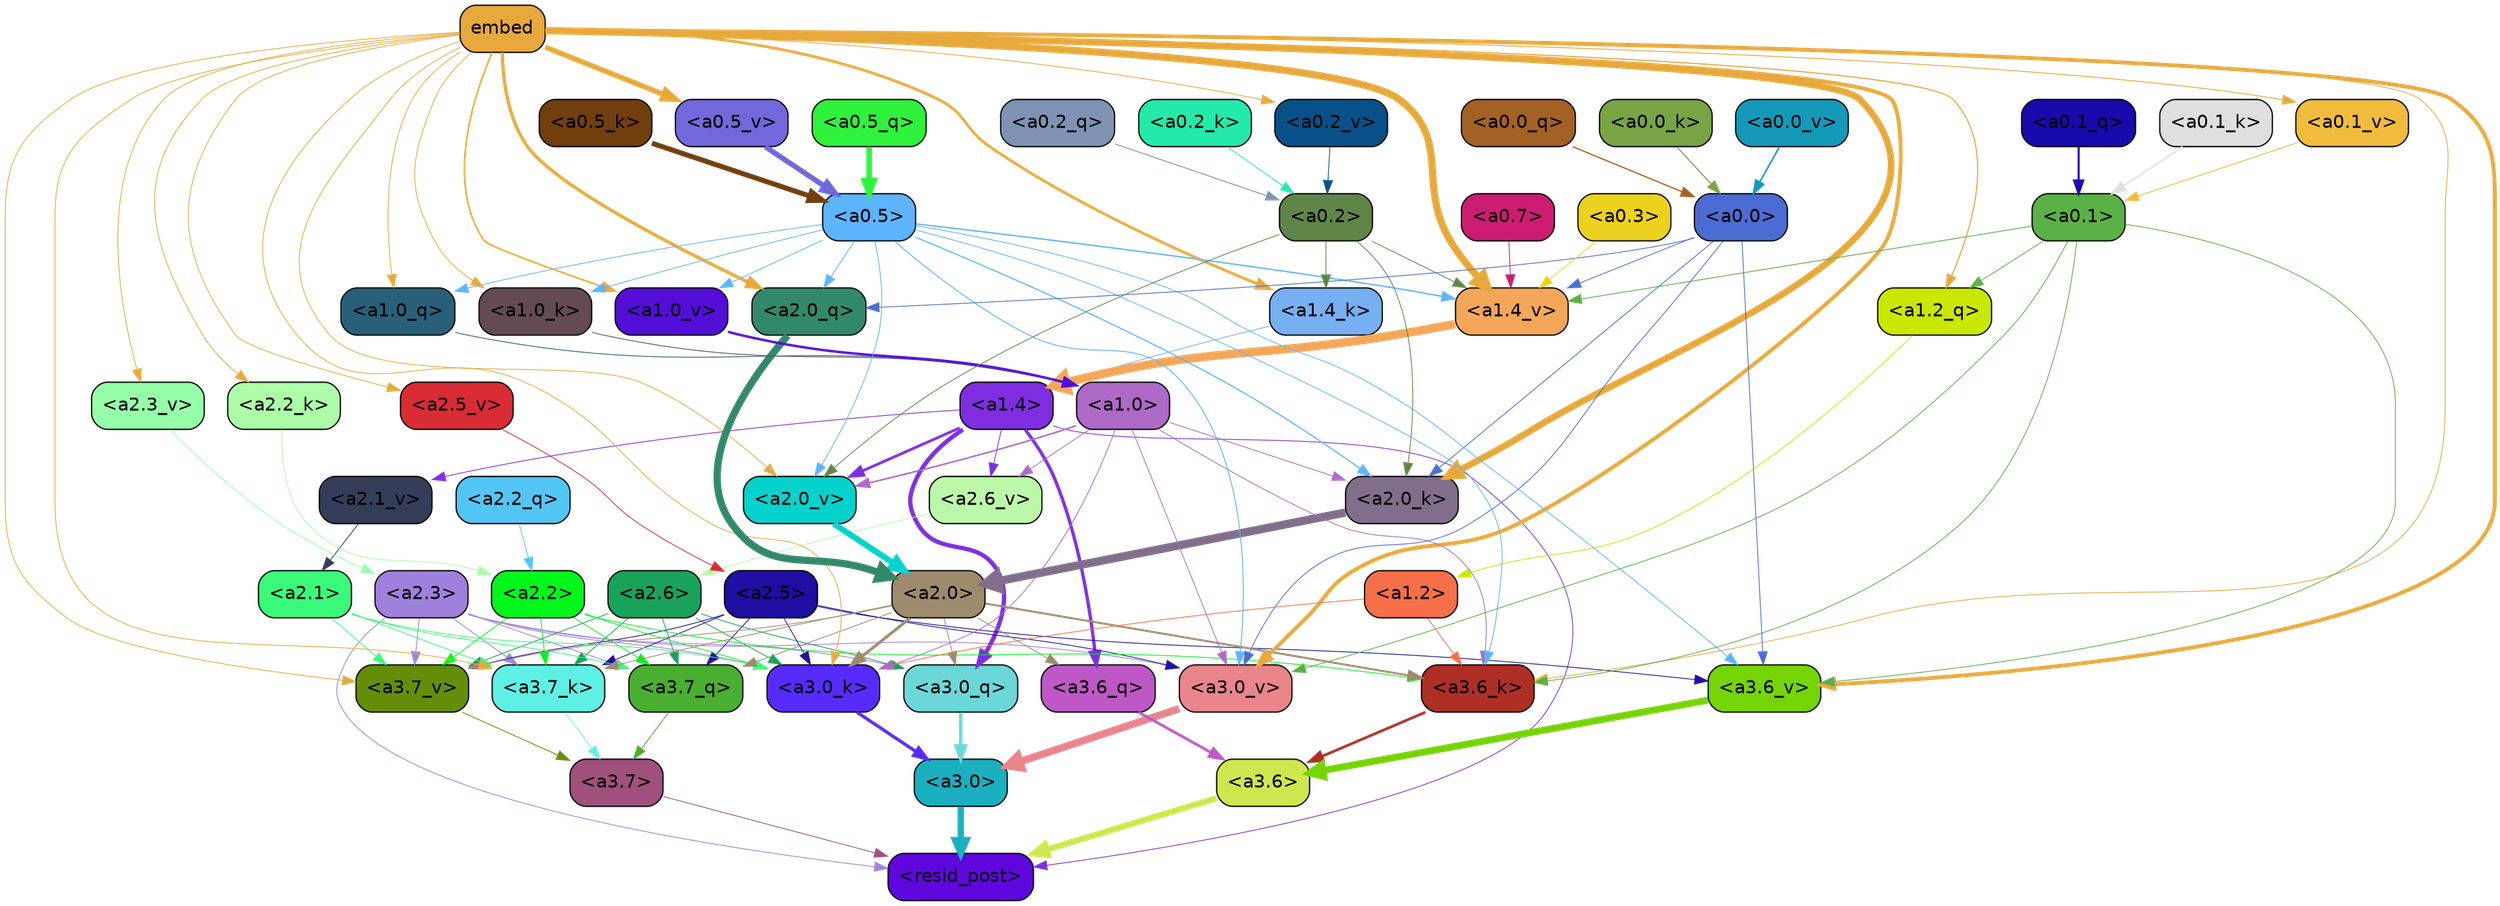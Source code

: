strict digraph "" {
	graph [bgcolor=transparent,
		layout=dot,
		overlap=false,
		splines=true
	];
	"<a3.7>"	[color=black,
		fillcolor="#9f507c",
		fontname=Helvetica,
		shape=box,
		style="filled, rounded"];
	"<resid_post>"	[color=black,
		fillcolor="#5e07df",
		fontname=Helvetica,
		shape=box,
		style="filled, rounded"];
	"<a3.7>" -> "<resid_post>"	[color="#9f507c",
		penwidth=0.6];
	"<a3.6>"	[color=black,
		fillcolor="#d0e64e",
		fontname=Helvetica,
		shape=box,
		style="filled, rounded"];
	"<a3.6>" -> "<resid_post>"	[color="#d0e64e",
		penwidth=4.753257989883423];
	"<a3.0>"	[color=black,
		fillcolor="#1ab0bf",
		fontname=Helvetica,
		shape=box,
		style="filled, rounded"];
	"<a3.0>" -> "<resid_post>"	[color="#1ab0bf",
		penwidth=4.90053927898407];
	"<a2.3>"	[color=black,
		fillcolor="#9f81dd",
		fontname=Helvetica,
		shape=box,
		style="filled, rounded"];
	"<a2.3>" -> "<resid_post>"	[color="#9f81dd",
		penwidth=0.6];
	"<a3.7_q>"	[color=black,
		fillcolor="#4aae31",
		fontname=Helvetica,
		shape=box,
		style="filled, rounded"];
	"<a2.3>" -> "<a3.7_q>"	[color="#9f81dd",
		penwidth=0.6];
	"<a3.0_q>"	[color=black,
		fillcolor="#6cd7d8",
		fontname=Helvetica,
		shape=box,
		style="filled, rounded"];
	"<a2.3>" -> "<a3.0_q>"	[color="#9f81dd",
		penwidth=0.6];
	"<a3.7_k>"	[color=black,
		fillcolor="#5ef0e4",
		fontname=Helvetica,
		shape=box,
		style="filled, rounded"];
	"<a2.3>" -> "<a3.7_k>"	[color="#9f81dd",
		penwidth=0.6];
	"<a3.0_k>"	[color=black,
		fillcolor="#572bfe",
		fontname=Helvetica,
		shape=box,
		style="filled, rounded"];
	"<a2.3>" -> "<a3.0_k>"	[color="#9f81dd",
		penwidth=0.6];
	"<a3.7_v>"	[color=black,
		fillcolor="#648e08",
		fontname=Helvetica,
		shape=box,
		style="filled, rounded"];
	"<a2.3>" -> "<a3.7_v>"	[color="#9f81dd",
		penwidth=0.6];
	"<a3.0_v>"	[color=black,
		fillcolor="#e9858b",
		fontname=Helvetica,
		shape=box,
		style="filled, rounded"];
	"<a2.3>" -> "<a3.0_v>"	[color="#9f81dd",
		penwidth=0.6];
	"<a1.4>"	[color=black,
		fillcolor="#7e2de0",
		fontname=Helvetica,
		shape=box,
		style="filled, rounded"];
	"<a1.4>" -> "<resid_post>"	[color="#7e2de0",
		penwidth=0.6];
	"<a3.6_q>"	[color=black,
		fillcolor="#be58c7",
		fontname=Helvetica,
		shape=box,
		style="filled, rounded"];
	"<a1.4>" -> "<a3.6_q>"	[color="#7e2de0",
		penwidth=2.5149343013763428];
	"<a1.4>" -> "<a3.0_q>"	[color="#7e2de0",
		penwidth=3.2760138511657715];
	"<a2.6_v>"	[color=black,
		fillcolor="#bcf8aa",
		fontname=Helvetica,
		shape=box,
		style="filled, rounded"];
	"<a1.4>" -> "<a2.6_v>"	[color="#7e2de0",
		penwidth=0.6];
	"<a2.1_v>"	[color=black,
		fillcolor="#343e58",
		fontname=Helvetica,
		shape=box,
		style="filled, rounded"];
	"<a1.4>" -> "<a2.1_v>"	[color="#7e2de0",
		penwidth=0.6];
	"<a2.0_v>"	[color=black,
		fillcolor="#05d2cc",
		fontname=Helvetica,
		shape=box,
		style="filled, rounded"];
	"<a1.4>" -> "<a2.0_v>"	[color="#7e2de0",
		penwidth=2.0870713144540787];
	"<a3.7_q>" -> "<a3.7>"	[color="#4aae31",
		penwidth=0.6];
	"<a3.6_q>" -> "<a3.6>"	[color="#be58c7",
		penwidth=2.091020345687866];
	"<a3.0_q>" -> "<a3.0>"	[color="#6cd7d8",
		penwidth=2.7421876192092896];
	"<a3.7_k>" -> "<a3.7>"	[color="#5ef0e4",
		penwidth=0.6];
	"<a3.6_k>"	[color=black,
		fillcolor="#ae2f25",
		fontname=Helvetica,
		shape=box,
		style="filled, rounded"];
	"<a3.6_k>" -> "<a3.6>"	[color="#ae2f25",
		penwidth=2.048597991466522];
	"<a3.0_k>" -> "<a3.0>"	[color="#572bfe",
		penwidth=2.476402521133423];
	"<a3.7_v>" -> "<a3.7>"	[color="#648e08",
		penwidth=0.6];
	"<a3.6_v>"	[color=black,
		fillcolor="#74d404",
		fontname=Helvetica,
		shape=box,
		style="filled, rounded"];
	"<a3.6_v>" -> "<a3.6>"	[color="#74d404",
		penwidth=5.2550448179244995];
	"<a3.0_v>" -> "<a3.0>"	[color="#e9858b",
		penwidth=5.652270674705505];
	"<a2.6>"	[color=black,
		fillcolor="#19a259",
		fontname=Helvetica,
		shape=box,
		style="filled, rounded"];
	"<a2.6>" -> "<a3.7_q>"	[color="#19a259",
		penwidth=0.6];
	"<a2.6>" -> "<a3.0_q>"	[color="#19a259",
		penwidth=0.6];
	"<a2.6>" -> "<a3.7_k>"	[color="#19a259",
		penwidth=0.6];
	"<a2.6>" -> "<a3.0_k>"	[color="#19a259",
		penwidth=0.6];
	"<a2.6>" -> "<a3.7_v>"	[color="#19a259",
		penwidth=0.6];
	"<a2.5>"	[color=black,
		fillcolor="#1e0ea1",
		fontname=Helvetica,
		shape=box,
		style="filled, rounded"];
	"<a2.5>" -> "<a3.7_q>"	[color="#1e0ea1",
		penwidth=0.6];
	"<a2.5>" -> "<a3.7_k>"	[color="#1e0ea1",
		penwidth=0.6];
	"<a2.5>" -> "<a3.0_k>"	[color="#1e0ea1",
		penwidth=0.6];
	"<a2.5>" -> "<a3.7_v>"	[color="#1e0ea1",
		penwidth=0.6];
	"<a2.5>" -> "<a3.6_v>"	[color="#1e0ea1",
		penwidth=0.6];
	"<a2.5>" -> "<a3.0_v>"	[color="#1e0ea1",
		penwidth=0.6];
	"<a2.2>"	[color=black,
		fillcolor="#02f71b",
		fontname=Helvetica,
		shape=box,
		style="filled, rounded"];
	"<a2.2>" -> "<a3.7_q>"	[color="#02f71b",
		penwidth=0.6];
	"<a2.2>" -> "<a3.7_k>"	[color="#02f71b",
		penwidth=0.6];
	"<a2.2>" -> "<a3.6_k>"	[color="#02f71b",
		penwidth=0.6];
	"<a2.2>" -> "<a3.0_k>"	[color="#02f71b",
		penwidth=0.6];
	"<a2.2>" -> "<a3.7_v>"	[color="#02f71b",
		penwidth=0.6];
	"<a2.1>"	[color=black,
		fillcolor="#3afb79",
		fontname=Helvetica,
		shape=box,
		style="filled, rounded"];
	"<a2.1>" -> "<a3.7_q>"	[color="#3afb79",
		penwidth=0.6];
	"<a2.1>" -> "<a3.7_k>"	[color="#3afb79",
		penwidth=0.6];
	"<a2.1>" -> "<a3.0_k>"	[color="#3afb79",
		penwidth=0.6];
	"<a2.1>" -> "<a3.7_v>"	[color="#3afb79",
		penwidth=0.6];
	"<a2.0>"	[color=black,
		fillcolor="#9e8a6c",
		fontname=Helvetica,
		shape=box,
		style="filled, rounded"];
	"<a2.0>" -> "<a3.7_q>"	[color="#9e8a6c",
		penwidth=0.6];
	"<a2.0>" -> "<a3.6_q>"	[color="#9e8a6c",
		penwidth=0.6];
	"<a2.0>" -> "<a3.0_q>"	[color="#9e8a6c",
		penwidth=0.6];
	"<a2.0>" -> "<a3.7_k>"	[color="#9e8a6c",
		penwidth=0.6];
	"<a2.0>" -> "<a3.6_k>"	[color="#9e8a6c",
		penwidth=1.5290023684501648];
	"<a2.0>" -> "<a3.0_k>"	[color="#9e8a6c",
		penwidth=2.2635570764541626];
	"<a2.0>" -> "<a3.7_v>"	[color="#9e8a6c",
		penwidth=0.6];
	embed	[color=black,
		fillcolor="#e8a93c",
		fontname=Helvetica,
		shape=box,
		style="filled, rounded"];
	embed -> "<a3.7_k>"	[color="#e8a93c",
		penwidth=0.6];
	embed -> "<a3.6_k>"	[color="#e8a93c",
		penwidth=0.6];
	embed -> "<a3.0_k>"	[color="#e8a93c",
		penwidth=0.6];
	embed -> "<a3.7_v>"	[color="#e8a93c",
		penwidth=0.6];
	embed -> "<a3.6_v>"	[color="#e8a93c",
		penwidth=2.9556376338005066];
	embed -> "<a3.0_v>"	[color="#e8a93c",
		penwidth=2.972973108291626];
	"<a2.0_q>"	[color=black,
		fillcolor="#32896a",
		fontname=Helvetica,
		shape=box,
		style="filled, rounded"];
	embed -> "<a2.0_q>"	[color="#e8a93c",
		penwidth=2.522909115999937];
	"<a2.2_k>"	[color=black,
		fillcolor="#acfca8",
		fontname=Helvetica,
		shape=box,
		style="filled, rounded"];
	embed -> "<a2.2_k>"	[color="#e8a93c",
		penwidth=0.6];
	"<a2.0_k>"	[color=black,
		fillcolor="#806e8a",
		fontname=Helvetica,
		shape=box,
		style="filled, rounded"];
	embed -> "<a2.0_k>"	[color="#e8a93c",
		penwidth=5.094568967819214];
	"<a2.5_v>"	[color=black,
		fillcolor="#d92c35",
		fontname=Helvetica,
		shape=box,
		style="filled, rounded"];
	embed -> "<a2.5_v>"	[color="#e8a93c",
		penwidth=0.6];
	"<a2.3_v>"	[color=black,
		fillcolor="#95ffa9",
		fontname=Helvetica,
		shape=box,
		style="filled, rounded"];
	embed -> "<a2.3_v>"	[color="#e8a93c",
		penwidth=0.6];
	embed -> "<a2.0_v>"	[color="#e8a93c",
		penwidth=0.6];
	"<a1.2_q>"	[color=black,
		fillcolor="#cae700",
		fontname=Helvetica,
		shape=box,
		style="filled, rounded"];
	embed -> "<a1.2_q>"	[color="#e8a93c",
		penwidth=0.8520002365112305];
	"<a1.0_q>"	[color=black,
		fillcolor="#28607a",
		fontname=Helvetica,
		shape=box,
		style="filled, rounded"];
	embed -> "<a1.0_q>"	[color="#e8a93c",
		penwidth=0.6];
	"<a1.4_k>"	[color=black,
		fillcolor="#76aff2",
		fontname=Helvetica,
		shape=box,
		style="filled, rounded"];
	embed -> "<a1.4_k>"	[color="#e8a93c",
		penwidth=2.115079402923584];
	"<a1.0_k>"	[color=black,
		fillcolor="#634a55",
		fontname=Helvetica,
		shape=box,
		style="filled, rounded"];
	embed -> "<a1.0_k>"	[color="#e8a93c",
		penwidth=0.6];
	"<a1.4_v>"	[color=black,
		fillcolor="#f4a758",
		fontname=Helvetica,
		shape=box,
		style="filled, rounded"];
	embed -> "<a1.4_v>"	[color="#e8a93c",
		penwidth=5.504090070724487];
	"<a1.0_v>"	[color=black,
		fillcolor="#530ed7",
		fontname=Helvetica,
		shape=box,
		style="filled, rounded"];
	embed -> "<a1.0_v>"	[color="#e8a93c",
		penwidth=1.2935692071914673];
	"<a0.5_v>"	[color=black,
		fillcolor="#7168db",
		fontname=Helvetica,
		shape=box,
		style="filled, rounded"];
	embed -> "<a0.5_v>"	[color="#e8a93c",
		penwidth=4.012355327606201];
	"<a0.2_v>"	[color=black,
		fillcolor="#085188",
		fontname=Helvetica,
		shape=box,
		style="filled, rounded"];
	embed -> "<a0.2_v>"	[color="#e8a93c",
		penwidth=0.6];
	"<a0.1_v>"	[color=black,
		fillcolor="#f1bc3b",
		fontname=Helvetica,
		shape=box,
		style="filled, rounded"];
	embed -> "<a0.1_v>"	[color="#e8a93c",
		penwidth=0.6730842590332031];
	"<a1.2>"	[color=black,
		fillcolor="#f56f48",
		fontname=Helvetica,
		shape=box,
		style="filled, rounded"];
	"<a1.2>" -> "<a3.6_k>"	[color="#f56f48",
		penwidth=0.6];
	"<a1.2>" -> "<a3.0_k>"	[color="#f56f48",
		penwidth=0.6];
	"<a1.0>"	[color=black,
		fillcolor="#ad6ac6",
		fontname=Helvetica,
		shape=box,
		style="filled, rounded"];
	"<a1.0>" -> "<a3.6_k>"	[color="#ad6ac6",
		penwidth=0.6];
	"<a1.0>" -> "<a3.0_k>"	[color="#ad6ac6",
		penwidth=0.6];
	"<a1.0>" -> "<a3.0_v>"	[color="#ad6ac6",
		penwidth=0.6];
	"<a1.0>" -> "<a2.0_k>"	[color="#ad6ac6",
		penwidth=0.6];
	"<a1.0>" -> "<a2.6_v>"	[color="#ad6ac6",
		penwidth=0.6];
	"<a1.0>" -> "<a2.0_v>"	[color="#ad6ac6",
		penwidth=1.2152502536773682];
	"<a0.5>"	[color=black,
		fillcolor="#5db4ff",
		fontname=Helvetica,
		shape=box,
		style="filled, rounded"];
	"<a0.5>" -> "<a3.6_k>"	[color="#5db4ff",
		penwidth=0.6];
	"<a0.5>" -> "<a3.6_v>"	[color="#5db4ff",
		penwidth=0.6];
	"<a0.5>" -> "<a3.0_v>"	[color="#5db4ff",
		penwidth=0.6790935099124908];
	"<a0.5>" -> "<a2.0_q>"	[color="#5db4ff",
		penwidth=0.6];
	"<a0.5>" -> "<a2.0_k>"	[color="#5db4ff",
		penwidth=0.8835153579711914];
	"<a0.5>" -> "<a2.0_v>"	[color="#5db4ff",
		penwidth=0.6];
	"<a0.5>" -> "<a1.0_q>"	[color="#5db4ff",
		penwidth=0.6];
	"<a0.5>" -> "<a1.0_k>"	[color="#5db4ff",
		penwidth=0.6];
	"<a0.5>" -> "<a1.4_v>"	[color="#5db4ff",
		penwidth=1.022335171699524];
	"<a0.5>" -> "<a1.0_v>"	[color="#5db4ff",
		penwidth=0.6];
	"<a0.1>"	[color=black,
		fillcolor="#5ab145",
		fontname=Helvetica,
		shape=box,
		style="filled, rounded"];
	"<a0.1>" -> "<a3.6_k>"	[color="#5ab145",
		penwidth=0.6];
	"<a0.1>" -> "<a3.6_v>"	[color="#5ab145",
		penwidth=0.6];
	"<a0.1>" -> "<a3.0_v>"	[color="#5ab145",
		penwidth=0.6];
	"<a0.1>" -> "<a1.2_q>"	[color="#5ab145",
		penwidth=0.6];
	"<a0.1>" -> "<a1.4_v>"	[color="#5ab145",
		penwidth=0.6438122987747192];
	"<a0.0>"	[color=black,
		fillcolor="#4b6cd2",
		fontname=Helvetica,
		shape=box,
		style="filled, rounded"];
	"<a0.0>" -> "<a3.6_v>"	[color="#4b6cd2",
		penwidth=0.6];
	"<a0.0>" -> "<a3.0_v>"	[color="#4b6cd2",
		penwidth=0.6];
	"<a0.0>" -> "<a2.0_q>"	[color="#4b6cd2",
		penwidth=0.6];
	"<a0.0>" -> "<a2.0_k>"	[color="#4b6cd2",
		penwidth=0.6];
	"<a0.0>" -> "<a1.4_v>"	[color="#4b6cd2",
		penwidth=0.6];
	"<a2.2_q>"	[color=black,
		fillcolor="#53c5f4",
		fontname=Helvetica,
		shape=box,
		style="filled, rounded"];
	"<a2.2_q>" -> "<a2.2>"	[color="#53c5f4",
		penwidth=0.6];
	"<a2.0_q>" -> "<a2.0>"	[color="#32896a",
		penwidth=5.557696580886841];
	"<a2.2_k>" -> "<a2.2>"	[color="#acfca8",
		penwidth=0.6];
	"<a2.0_k>" -> "<a2.0>"	[color="#806e8a",
		penwidth=6.320472955703735];
	"<a2.6_v>" -> "<a2.6>"	[color="#bcf8aa",
		penwidth=0.6];
	"<a2.5_v>" -> "<a2.5>"	[color="#d92c35",
		penwidth=0.6];
	"<a2.3_v>" -> "<a2.3>"	[color="#95ffa9",
		penwidth=0.6];
	"<a2.1_v>" -> "<a2.1>"	[color="#343e58",
		penwidth=0.6];
	"<a2.0_v>" -> "<a2.0>"	[color="#05d2cc",
		penwidth=4.611755967140198];
	"<a0.2>"	[color=black,
		fillcolor="#5f8549",
		fontname=Helvetica,
		shape=box,
		style="filled, rounded"];
	"<a0.2>" -> "<a2.0_k>"	[color="#5f8549",
		penwidth=0.6];
	"<a0.2>" -> "<a2.0_v>"	[color="#5f8549",
		penwidth=0.6];
	"<a0.2>" -> "<a1.4_k>"	[color="#5f8549",
		penwidth=0.6];
	"<a0.2>" -> "<a1.4_v>"	[color="#5f8549",
		penwidth=0.6];
	"<a1.2_q>" -> "<a1.2>"	[color="#cae700",
		penwidth=0.6145738363265991];
	"<a1.0_q>" -> "<a1.0>"	[color="#28607a",
		penwidth=0.6];
	"<a1.4_k>" -> "<a1.4>"	[color="#76aff2",
		penwidth=0.6];
	"<a1.0_k>" -> "<a1.0>"	[color="#634a55",
		penwidth=0.6];
	"<a1.4_v>" -> "<a1.4>"	[color="#f4a758",
		penwidth=6.5241758823394775];
	"<a1.0_v>" -> "<a1.0>"	[color="#530ed7",
		penwidth=1.8809151649475098];
	"<a0.7>"	[color=black,
		fillcolor="#cc1c71",
		fontname=Helvetica,
		shape=box,
		style="filled, rounded"];
	"<a0.7>" -> "<a1.4_v>"	[color="#cc1c71",
		penwidth=0.6];
	"<a0.3>"	[color=black,
		fillcolor="#ecd21e",
		fontname=Helvetica,
		shape=box,
		style="filled, rounded"];
	"<a0.3>" -> "<a1.4_v>"	[color="#ecd21e",
		penwidth=0.6];
	"<a0.5_q>"	[color=black,
		fillcolor="#2ef23c",
		fontname=Helvetica,
		shape=box,
		style="filled, rounded"];
	"<a0.5_q>" -> "<a0.5>"	[color="#2ef23c",
		penwidth=4.2370394468307495];
	"<a0.2_q>"	[color=black,
		fillcolor="#7e93b4",
		fontname=Helvetica,
		shape=box,
		style="filled, rounded"];
	"<a0.2_q>" -> "<a0.2>"	[color="#7e93b4",
		penwidth=0.6822714805603027];
	"<a0.1_q>"	[color=black,
		fillcolor="#180aac",
		fontname=Helvetica,
		shape=box,
		style="filled, rounded"];
	"<a0.1_q>" -> "<a0.1>"	[color="#180aac",
		penwidth=1.6176555156707764];
	"<a0.0_q>"	[color=black,
		fillcolor="#a36124",
		fontname=Helvetica,
		shape=box,
		style="filled, rounded"];
	"<a0.0_q>" -> "<a0.0>"	[color="#a36124",
		penwidth=0.9359095096588135];
	"<a0.5_k>"	[color=black,
		fillcolor="#723e0d",
		fontname=Helvetica,
		shape=box,
		style="filled, rounded"];
	"<a0.5_k>" -> "<a0.5>"	[color="#723e0d",
		penwidth=3.8599258065223694];
	"<a0.2_k>"	[color=black,
		fillcolor="#23eaaa",
		fontname=Helvetica,
		shape=box,
		style="filled, rounded"];
	"<a0.2_k>" -> "<a0.2>"	[color="#23eaaa",
		penwidth=0.6];
	"<a0.1_k>"	[color=black,
		fillcolor="#e0dfe0",
		fontname=Helvetica,
		shape=box,
		style="filled, rounded"];
	"<a0.1_k>" -> "<a0.1>"	[color="#e0dfe0",
		penwidth=1.5140717029571533];
	"<a0.0_k>"	[color=black,
		fillcolor="#78a445",
		fontname=Helvetica,
		shape=box,
		style="filled, rounded"];
	"<a0.0_k>" -> "<a0.0>"	[color="#78a445",
		penwidth=0.8258748054504395];
	"<a0.5_v>" -> "<a0.5>"	[color="#7168db",
		penwidth=4.0173709988594055];
	"<a0.2_v>" -> "<a0.2>"	[color="#085188",
		penwidth=0.6];
	"<a0.1_v>" -> "<a0.1>"	[color="#f1bc3b",
		penwidth=0.6690568923950195];
	"<a0.0_v>"	[color=black,
		fillcolor="#1499b9",
		fontname=Helvetica,
		shape=box,
		style="filled, rounded"];
	"<a0.0_v>" -> "<a0.0>"	[color="#1499b9",
		penwidth=1.2524418830871582];
}

